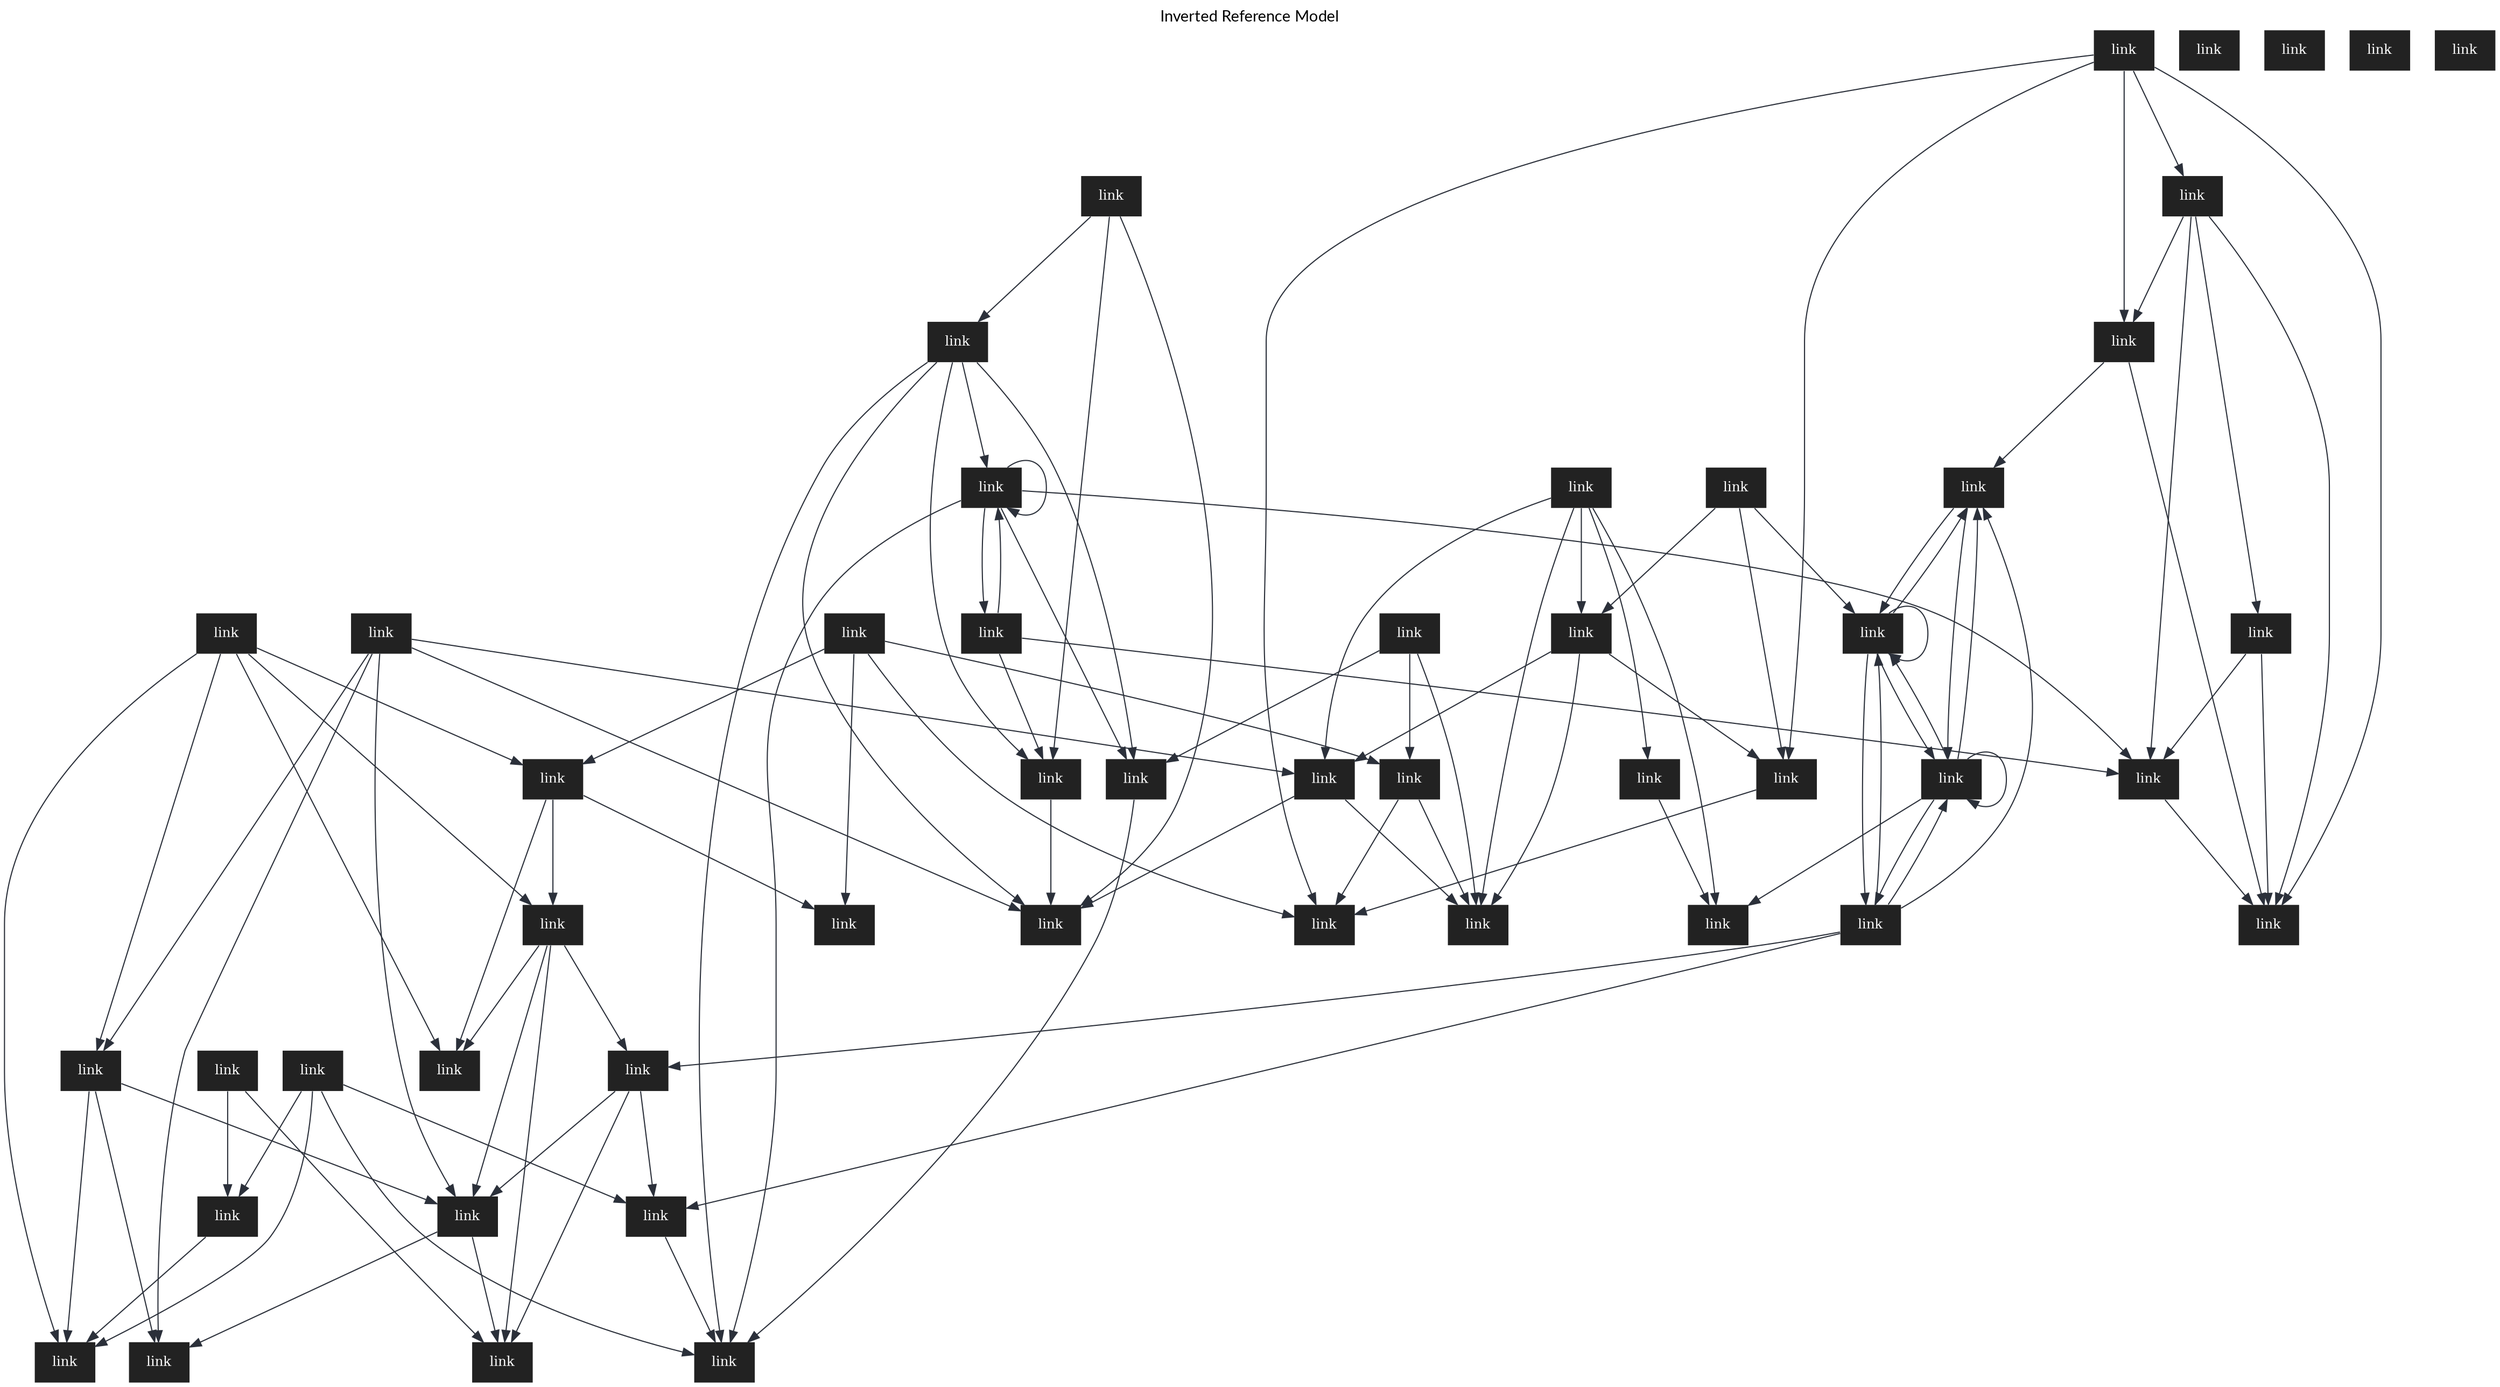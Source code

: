 digraph G {
    // layout="dot"; // circo, dot, fdp, neato, osage, sfdp, twopi
    label="Inverted Reference Model";
    labelloc="t";
    rankdir="TB";
    splines=true;
    overlap=false;
    // K=0.6;
    // sep="+50,50"; // increase this to make the graph more spread out
    nodesep="0.3";
    ranksep="1.3";
    fontname="Lato";
    node [ shape="plaintext" style="filled, rounded" fontsize=12]
    edge [ fontname="Lato" color="#2B303A" fontsize=8]

  node [style="filled, dashed" fillcolor="#222222" fontcolor="#ffffff" penwidth=1 color="#dddddd"]; {
            n_drone_03_drone_09_24[label="link"];
            n_drone_03_drone_31_48[label="link"];
            n_drone_04_drone_35_38[label="link"];
            n_drone_05_drone_17_39[label="link"];
            n_drone_05_drone_28_11[label="link"];
            n_drone_05_drone_30_30[label="link"];
            n_drone_06_drone_02_19[label="link"];
            n_drone_06_drone_03_6[label="link"];
            n_drone_06_drone_35_16[label="link"];
            n_drone_09_drone_02_33[label="link"];
            n_drone_09_drone_10_12[label="link"];
            n_drone_10_drone_38_44[label="link"];
            n_drone_11_drone_09_49[label="link"];
            n_drone_13_drone_24_4[label="link"];
            n_drone_14_drone_39_29[label="link"];
            n_drone_15_drone_07_17[label="link"];
            n_drone_15_drone_23_14[label="link"];
            n_drone_17_drone_10_26[label="link"];
            n_drone_17_drone_24_7[label="link"];
            n_drone_18_drone_17_1[label="link"];
            n_drone_18_drone_21_45[label="link"];
            n_drone_18_drone_22_2[label="link"];
            n_drone_19_drone_15_41[label="link"];
            n_drone_23_drone_15_43[label="link"];
            n_drone_23_drone_25_3[label="link"];
            n_drone_25_drone_24_36[label="link"];
            n_drone_26_drone_13_28[label="link"];
            n_drone_26_drone_13_8[label="link"];
            n_drone_26_drone_21_32[label="link"];
            n_drone_26_drone_21_5[label="link"];
            n_drone_26_drone_32_10[label="link"];
            n_drone_27_drone_06_34[label="link"];
            n_drone_28_drone_40_42[label="link"];
            n_drone_29_drone_23_22[label="link"];
            n_drone_29_drone_26_25[label="link"];
            n_drone_30_drone_25_37[label="link"];
            n_drone_31_drone_12_35[label="link"];
            n_drone_31_drone_33_21[label="link"];
            n_drone_32_drone_02_20[label="link"];
            n_drone_32_drone_33_40[label="link"];
            n_drone_35_drone_30_15[label="link"];
            n_drone_36_drone_19_23[label="link"];
            n_drone_37_drone_02_46[label="link"];
            n_drone_37_drone_12_13[label="link"];
            n_drone_38_drone_16_0[label="link"];
            n_drone_38_drone_36_31[label="link"];
            n_drone_40_drone_19_18[label="link"];
            n_drone_40_drone_19_27[label="link"];
            n_drone_40_drone_33_47[label="link"];
            n_drone_40_drone_38_9[label="link"];
    }
  node [style="filled, dashed" fillcolor="#002a41" fontcolor="#ffffff" penwidth=1 color="#dddddd"]; {
    }
  node [style="filled, dashed" fillcolor="#224558" fontcolor="#ffffff" penwidth=1 color="#dddddd"]; {
    }
  node [style="filled, dashed" fillcolor="#426070" fontcolor="#ffffff" penwidth=1 color="#dddddd"]; {
    }
  node [style="filled, dashed" fillcolor="#222222" fontcolor="#ffffff" penwidth=1 color="#dddddd"]; {
    }
  node [style="filled, dashed" fillcolor="#8194a0" fontcolor="#ffffff" penwidth=1 color="#dddddd"]; {
    }

node [style="filled, rounded" fillcolor="#dddddd" fontcolor="#000000"];

    n_drone_03_drone_09_24[label="link"];
    n_drone_03_drone_31_48[label="link"];
    n_drone_04_drone_35_38[label="link"];
    n_drone_05_drone_17_39[label="link"];
    n_drone_05_drone_28_11[label="link"];
    n_drone_05_drone_30_30[label="link"];
    n_drone_06_drone_02_19[label="link"];
    n_drone_06_drone_03_6[label="link"];
    n_drone_06_drone_35_16[label="link"];
    n_drone_09_drone_02_33[label="link"];
    n_drone_09_drone_10_12[label="link"];
    n_drone_10_drone_38_44[label="link"];
    n_drone_11_drone_09_49[label="link"];
    n_drone_13_drone_24_4[label="link"];
    n_drone_14_drone_39_29[label="link"];
    n_drone_15_drone_07_17[label="link"];
    n_drone_15_drone_23_14[label="link"];
    n_drone_17_drone_10_26[label="link"];
    n_drone_17_drone_24_7[label="link"];
    n_drone_18_drone_17_1[label="link"];
    n_drone_18_drone_21_45[label="link"];
    n_drone_18_drone_22_2[label="link"];
    n_drone_19_drone_15_41[label="link"];
    n_drone_23_drone_15_43[label="link"];
    n_drone_23_drone_25_3[label="link"];
    n_drone_25_drone_24_36[label="link"];
    n_drone_26_drone_13_28[label="link"];
    n_drone_26_drone_13_8[label="link"];
    n_drone_26_drone_21_32[label="link"];
    n_drone_26_drone_21_5[label="link"];
    n_drone_26_drone_32_10[label="link"];
    n_drone_27_drone_06_34[label="link"];
    n_drone_28_drone_40_42[label="link"];
    n_drone_29_drone_23_22[label="link"];
    n_drone_29_drone_26_25[label="link"];
    n_drone_30_drone_25_37[label="link"];
    n_drone_31_drone_12_35[label="link"];
    n_drone_31_drone_33_21[label="link"];
    n_drone_32_drone_02_20[label="link"];
    n_drone_32_drone_33_40[label="link"];
    n_drone_35_drone_30_15[label="link"];
    n_drone_36_drone_19_23[label="link"];
    n_drone_37_drone_02_46[label="link"];
    n_drone_37_drone_12_13[label="link"];
    n_drone_38_drone_16_0[label="link"];
    n_drone_38_drone_36_31[label="link"];
    n_drone_40_drone_19_18[label="link"];
    n_drone_40_drone_19_27[label="link"];
    n_drone_40_drone_33_47[label="link"];
    n_drone_40_drone_38_9[label="link"];

      n_drone_03_drone_09_24 -> n_drone_03_drone_31_48;
      n_drone_03_drone_09_24 -> n_drone_09_drone_02_33;
      n_drone_03_drone_09_24 -> n_drone_11_drone_09_49;
      n_drone_05_drone_28_11 -> n_drone_05_drone_17_39;
      n_drone_05_drone_28_11 -> n_drone_05_drone_30_30;
      n_drone_05_drone_28_11 -> n_drone_28_drone_40_42;
      n_drone_05_drone_30_30 -> n_drone_05_drone_17_39;
      n_drone_05_drone_30_30 -> n_drone_30_drone_25_37;
      n_drone_06_drone_02_19 -> n_drone_09_drone_02_33;
      n_drone_06_drone_02_19 -> n_drone_27_drone_06_34;
      n_drone_06_drone_02_19 -> n_drone_32_drone_02_20;
      n_drone_06_drone_02_19 -> n_drone_37_drone_02_46;
      n_drone_06_drone_03_6 -> n_drone_03_drone_09_24;
      n_drone_06_drone_03_6 -> n_drone_03_drone_31_48;
      n_drone_06_drone_03_6 -> n_drone_06_drone_02_19;
      n_drone_06_drone_03_6 -> n_drone_06_drone_35_16;
      n_drone_06_drone_03_6 -> n_drone_27_drone_06_34;
      n_drone_06_drone_35_16 -> n_drone_04_drone_35_38;
      n_drone_06_drone_35_16 -> n_drone_06_drone_02_19;
      n_drone_06_drone_35_16 -> n_drone_27_drone_06_34;
      n_drone_09_drone_02_33 -> n_drone_11_drone_09_49;
      n_drone_09_drone_02_33 -> n_drone_37_drone_02_46;
      n_drone_09_drone_10_12 -> n_drone_03_drone_09_24;
      n_drone_09_drone_10_12 -> n_drone_09_drone_02_33;
      n_drone_09_drone_10_12 -> n_drone_10_drone_38_44;
      n_drone_09_drone_10_12 -> n_drone_11_drone_09_49;
      n_drone_09_drone_10_12 -> n_drone_17_drone_10_26;
      n_drone_13_drone_24_4 -> n_drone_17_drone_24_7;
      n_drone_13_drone_24_4 -> n_drone_25_drone_24_36;
      n_drone_13_drone_24_4 -> n_drone_26_drone_13_28;
      n_drone_15_drone_07_17 -> n_drone_19_drone_15_41;
      n_drone_15_drone_07_17 -> n_drone_23_drone_15_43;
      n_drone_15_drone_23_14 -> n_drone_15_drone_07_17;
      n_drone_15_drone_23_14 -> n_drone_19_drone_15_41;
      n_drone_15_drone_23_14 -> n_drone_23_drone_15_43;
      n_drone_15_drone_23_14 -> n_drone_29_drone_23_22;
      n_drone_17_drone_10_26 -> n_drone_05_drone_17_39;
      n_drone_17_drone_10_26 -> n_drone_10_drone_38_44;
      n_drone_17_drone_24_7 -> n_drone_05_drone_17_39;
      n_drone_17_drone_24_7 -> n_drone_17_drone_10_26;
      n_drone_17_drone_24_7 -> n_drone_25_drone_24_36;
      n_drone_18_drone_17_1 -> n_drone_05_drone_17_39;
      n_drone_18_drone_17_1 -> n_drone_17_drone_10_26;
      n_drone_18_drone_17_1 -> n_drone_17_drone_24_7;
      n_drone_18_drone_17_1 -> n_drone_18_drone_21_45;
      n_drone_18_drone_17_1 -> n_drone_18_drone_22_2;
      n_drone_18_drone_22_2 -> n_drone_18_drone_21_45;
      n_drone_19_drone_15_41 -> n_drone_23_drone_15_43;
      n_drone_23_drone_25_3 -> n_drone_15_drone_23_14;
      n_drone_23_drone_25_3 -> n_drone_23_drone_15_43;
      n_drone_23_drone_25_3 -> n_drone_25_drone_24_36;
      n_drone_23_drone_25_3 -> n_drone_29_drone_23_22;
      n_drone_23_drone_25_3 -> n_drone_30_drone_25_37;
      n_drone_25_drone_24_36 -> n_drone_30_drone_25_37;
      n_drone_26_drone_13_28 -> n_drone_26_drone_13_28;
      n_drone_26_drone_13_28 -> n_drone_26_drone_21_32;
      n_drone_26_drone_13_28 -> n_drone_26_drone_32_10;
      n_drone_26_drone_13_28 -> n_drone_29_drone_26_25;
      n_drone_26_drone_21_32 -> n_drone_18_drone_21_45;
      n_drone_26_drone_21_32 -> n_drone_26_drone_13_28;
      n_drone_26_drone_21_32 -> n_drone_26_drone_21_32;
      n_drone_26_drone_21_32 -> n_drone_26_drone_32_10;
      n_drone_26_drone_21_32 -> n_drone_29_drone_26_25;
      n_drone_26_drone_32_10 -> n_drone_26_drone_13_28;
      n_drone_26_drone_32_10 -> n_drone_26_drone_21_32;
      n_drone_26_drone_32_10 -> n_drone_29_drone_26_25;
      n_drone_26_drone_32_10 -> n_drone_32_drone_02_20;
      n_drone_26_drone_32_10 -> n_drone_32_drone_33_40;
      n_drone_28_drone_40_42 -> n_drone_40_drone_33_47;
      n_drone_29_drone_23_22 -> n_drone_23_drone_15_43;
      n_drone_29_drone_23_22 -> n_drone_29_drone_26_25;
      n_drone_29_drone_26_25 -> n_drone_26_drone_13_28;
      n_drone_29_drone_26_25 -> n_drone_26_drone_21_32;
      n_drone_31_drone_12_35 -> n_drone_03_drone_31_48;
      n_drone_31_drone_33_21 -> n_drone_03_drone_31_48;
      n_drone_31_drone_33_21 -> n_drone_31_drone_12_35;
      n_drone_31_drone_33_21 -> n_drone_32_drone_33_40;
      n_drone_31_drone_33_21 -> n_drone_40_drone_33_47;
      n_drone_32_drone_02_20 -> n_drone_09_drone_02_33;
      n_drone_32_drone_02_20 -> n_drone_32_drone_33_40;
      n_drone_32_drone_02_20 -> n_drone_37_drone_02_46;
      n_drone_32_drone_33_40 -> n_drone_40_drone_33_47;
      n_drone_35_drone_30_15 -> n_drone_04_drone_35_38;
      n_drone_35_drone_30_15 -> n_drone_05_drone_30_30;
      n_drone_35_drone_30_15 -> n_drone_06_drone_35_16;
      n_drone_35_drone_30_15 -> n_drone_30_drone_25_37;
      n_drone_36_drone_19_23 -> n_drone_19_drone_15_41;
      n_drone_36_drone_19_23 -> n_drone_38_drone_36_31;
      n_drone_36_drone_19_23 -> n_drone_40_drone_19_27;
      n_drone_37_drone_12_13 -> n_drone_31_drone_12_35;
      n_drone_37_drone_12_13 -> n_drone_37_drone_02_46;
      n_drone_38_drone_16_0 -> n_drone_10_drone_38_44;
      n_drone_38_drone_16_0 -> n_drone_38_drone_36_31;
      n_drone_38_drone_16_0 -> n_drone_40_drone_38_9;
      n_drone_38_drone_36_31 -> n_drone_10_drone_38_44;
      n_drone_40_drone_19_27 -> n_drone_19_drone_15_41;
      n_drone_40_drone_19_27 -> n_drone_28_drone_40_42;
      n_drone_40_drone_19_27 -> n_drone_36_drone_19_23;
      n_drone_40_drone_19_27 -> n_drone_40_drone_19_27;
      n_drone_40_drone_19_27 -> n_drone_40_drone_33_47;
      n_drone_40_drone_38_9 -> n_drone_10_drone_38_44;
      n_drone_40_drone_38_9 -> n_drone_28_drone_40_42;
      n_drone_40_drone_38_9 -> n_drone_38_drone_36_31;
      n_drone_40_drone_38_9 -> n_drone_40_drone_19_27;
      n_drone_40_drone_38_9 -> n_drone_40_drone_33_47;
}

